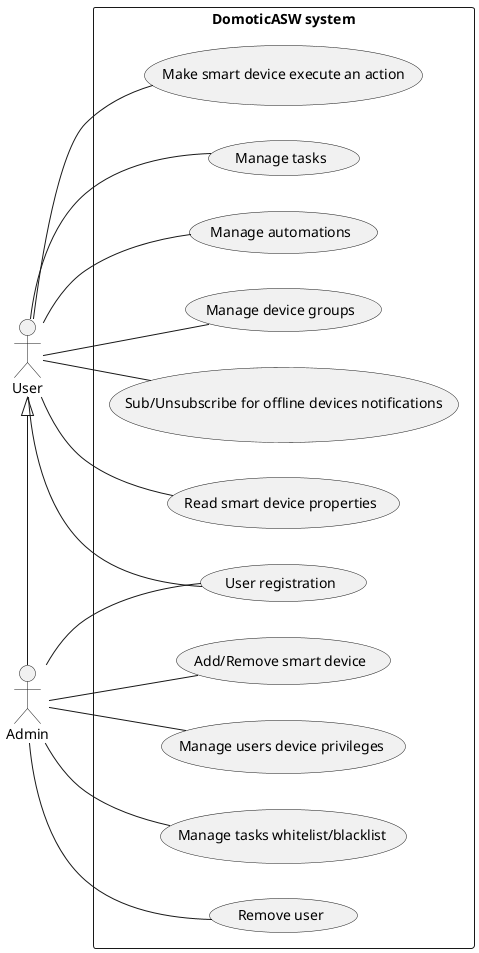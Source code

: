 @startuml use-case

left to right direction

actor User
actor Admin

Admin -l-|> User

rectangle "DomoticASW system" {
    Admin -- (Add/Remove smart device)
    Admin -- (Manage users device privileges)
    Admin -- (Manage tasks whitelist/blacklist)
    usecase "User registration" as (registration)
    Admin -- (registration)
    User -- (registration)
    Admin -- (Remove user)
    User -- (Read smart device properties)
    User -- (Make smart device execute an action)
    User -- (Manage tasks)
    User -- (Manage automations)
    User -- (Manage device groups)
    User -- (Sub/Unsubscribe for offline devices notifications)
}

@enduml